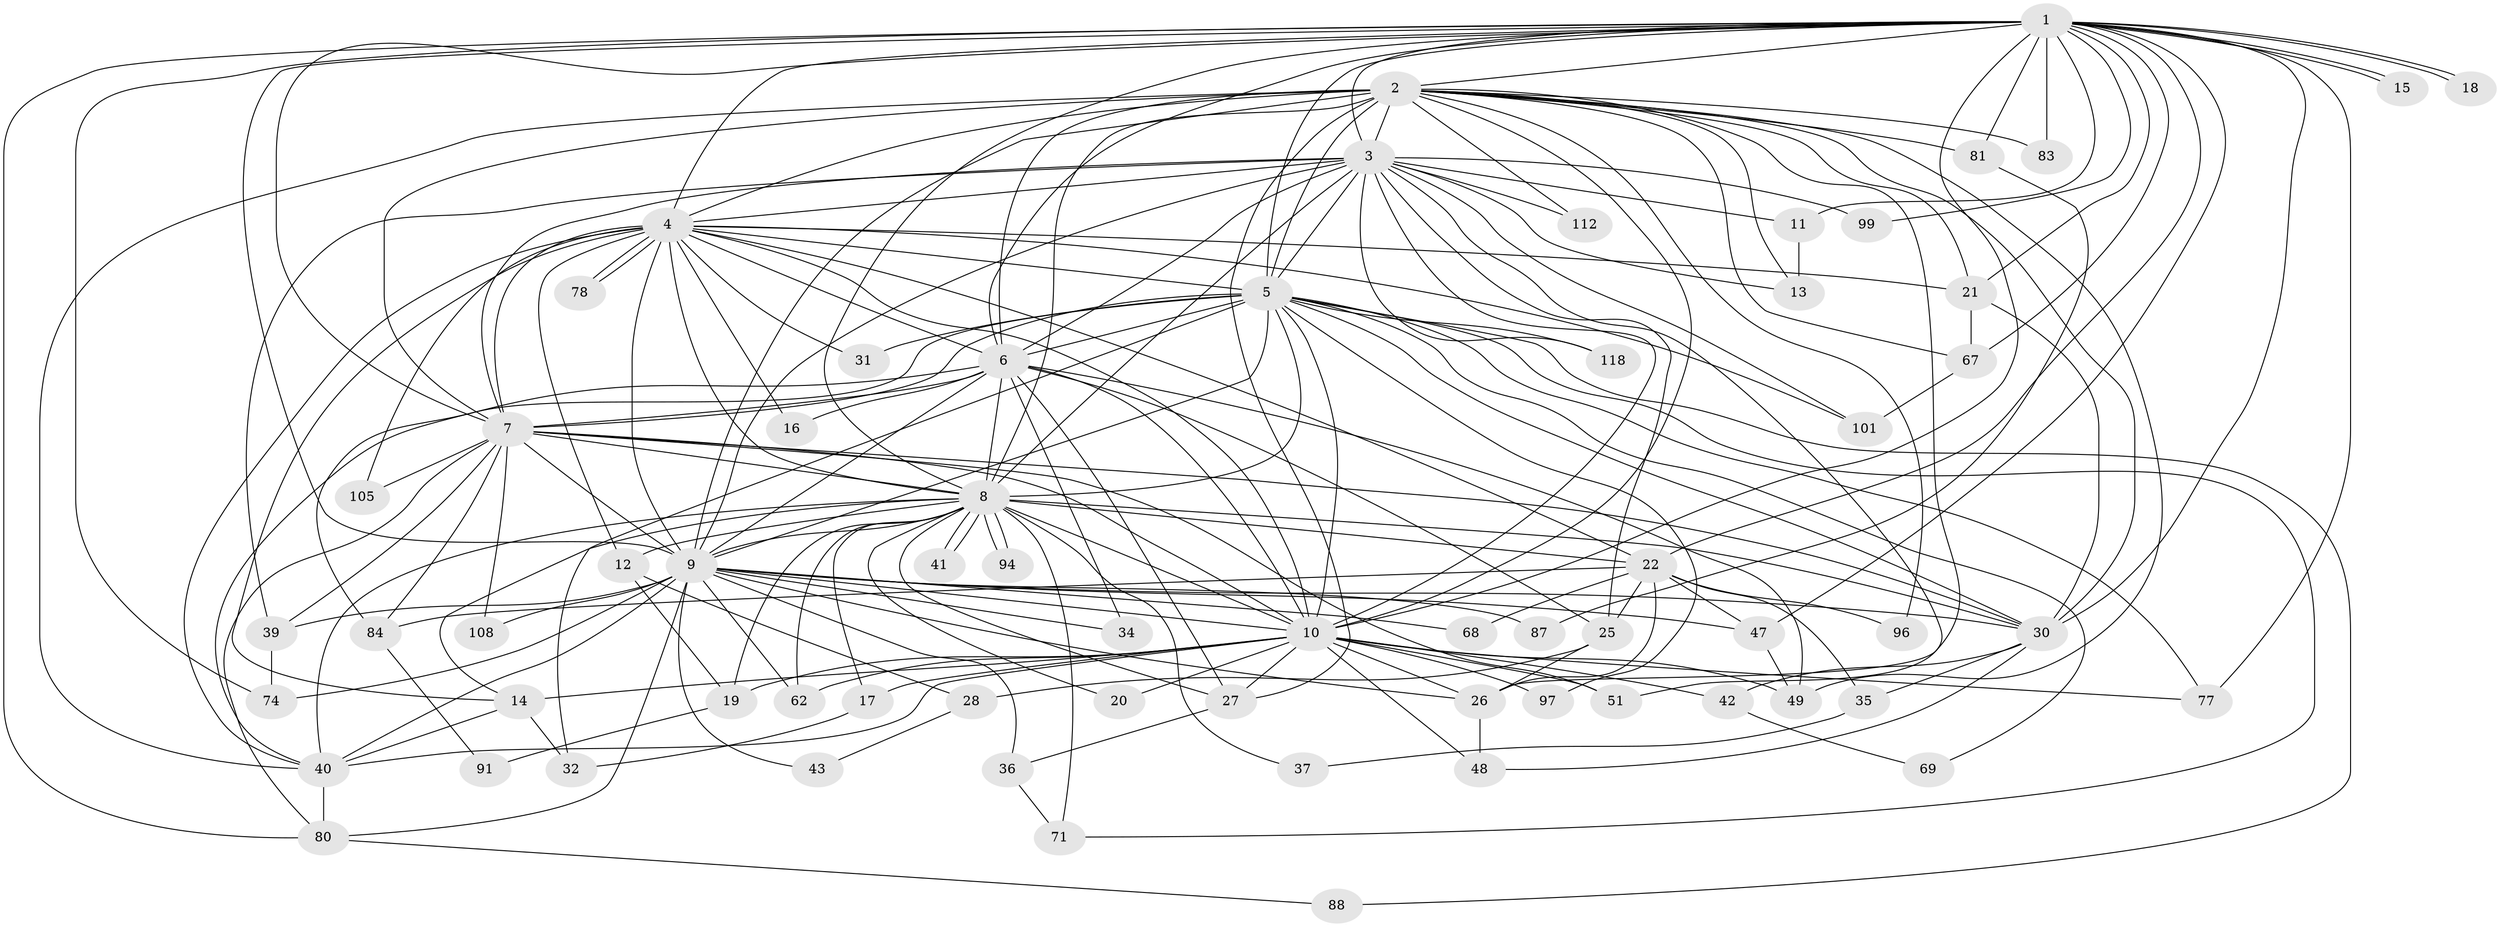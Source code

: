 // original degree distribution, {28: 0.007575757575757576, 21: 0.015151515151515152, 18: 0.007575757575757576, 22: 0.007575757575757576, 17: 0.007575757575757576, 16: 0.007575757575757576, 31: 0.007575757575757576, 25: 0.007575757575757576, 29: 0.007575757575757576, 4: 0.08333333333333333, 3: 0.21212121212121213, 5: 0.03787878787878788, 2: 0.5378787878787878, 6: 0.022727272727272728, 11: 0.007575757575757576, 9: 0.007575757575757576, 10: 0.007575757575757576, 7: 0.007575757575757576}
// Generated by graph-tools (version 1.1) at 2025/14/03/09/25 04:14:08]
// undirected, 66 vertices, 194 edges
graph export_dot {
graph [start="1"]
  node [color=gray90,style=filled];
  1 [super="+29"];
  2 [super="+46+114+50+102+54+58"];
  3;
  4 [super="+23"];
  5 [super="+59"];
  6 [super="+38"];
  7 [super="+53+24+55+100"];
  8 [super="+52"];
  9 [super="+82"];
  10 [super="+107+86+117"];
  11 [super="+129"];
  12;
  13;
  14 [super="+116"];
  15;
  16;
  17 [super="+57+125"];
  18;
  19 [super="+73+44"];
  20;
  21;
  22 [super="+121+122+98"];
  25 [super="+33"];
  26 [super="+95"];
  27 [super="+131"];
  28;
  30 [super="+90+113+128+63"];
  31 [super="+45"];
  32;
  34;
  35;
  36 [super="+85"];
  37;
  39 [super="+126"];
  40 [super="+56+61+60"];
  41;
  42;
  43;
  47;
  48 [super="+124"];
  49 [super="+66"];
  51 [super="+76"];
  62;
  67 [super="+72"];
  68;
  69;
  71;
  74 [super="+79"];
  77 [super="+104"];
  78;
  80 [super="+111"];
  81;
  83;
  84 [super="+127"];
  87;
  88;
  91;
  94;
  96;
  97;
  99;
  101;
  105;
  108;
  112;
  118;
  1 -- 2;
  1 -- 3;
  1 -- 4 [weight=2];
  1 -- 5;
  1 -- 6;
  1 -- 7 [weight=2];
  1 -- 8;
  1 -- 9;
  1 -- 10;
  1 -- 11 [weight=2];
  1 -- 15;
  1 -- 15;
  1 -- 18;
  1 -- 18;
  1 -- 21 [weight=2];
  1 -- 22;
  1 -- 47;
  1 -- 74;
  1 -- 77;
  1 -- 81;
  1 -- 83;
  1 -- 99;
  1 -- 80;
  1 -- 30;
  1 -- 67;
  2 -- 3;
  2 -- 4;
  2 -- 5 [weight=2];
  2 -- 6 [weight=4];
  2 -- 7 [weight=2];
  2 -- 8 [weight=2];
  2 -- 9 [weight=4];
  2 -- 10 [weight=4];
  2 -- 27;
  2 -- 96;
  2 -- 67 [weight=2];
  2 -- 83;
  2 -- 21;
  2 -- 13;
  2 -- 30;
  2 -- 26;
  2 -- 112;
  2 -- 49;
  2 -- 81;
  2 -- 40;
  3 -- 4;
  3 -- 5;
  3 -- 6;
  3 -- 7;
  3 -- 8;
  3 -- 9;
  3 -- 10;
  3 -- 11;
  3 -- 13;
  3 -- 25;
  3 -- 39;
  3 -- 99;
  3 -- 101;
  3 -- 112;
  3 -- 118;
  3 -- 51;
  4 -- 5;
  4 -- 6;
  4 -- 7;
  4 -- 8 [weight=2];
  4 -- 9;
  4 -- 10;
  4 -- 12;
  4 -- 14;
  4 -- 16;
  4 -- 21;
  4 -- 31;
  4 -- 78;
  4 -- 78;
  4 -- 101;
  4 -- 105;
  4 -- 40;
  4 -- 22;
  5 -- 6;
  5 -- 7 [weight=2];
  5 -- 8;
  5 -- 9;
  5 -- 10;
  5 -- 31 [weight=2];
  5 -- 32;
  5 -- 69;
  5 -- 77;
  5 -- 84;
  5 -- 88;
  5 -- 97;
  5 -- 118;
  5 -- 71;
  5 -- 30;
  6 -- 7;
  6 -- 8;
  6 -- 9;
  6 -- 10;
  6 -- 16;
  6 -- 27;
  6 -- 34;
  6 -- 49;
  6 -- 40;
  6 -- 25;
  7 -- 8 [weight=2];
  7 -- 9 [weight=2];
  7 -- 10 [weight=4];
  7 -- 80;
  7 -- 105;
  7 -- 108;
  7 -- 51;
  7 -- 30;
  7 -- 84;
  7 -- 39;
  8 -- 9;
  8 -- 10;
  8 -- 12;
  8 -- 14;
  8 -- 17 [weight=2];
  8 -- 20;
  8 -- 22 [weight=2];
  8 -- 30;
  8 -- 37;
  8 -- 40;
  8 -- 41;
  8 -- 41;
  8 -- 62;
  8 -- 71;
  8 -- 94;
  8 -- 94;
  8 -- 19 [weight=2];
  8 -- 27;
  9 -- 10;
  9 -- 34;
  9 -- 36;
  9 -- 39;
  9 -- 43;
  9 -- 47;
  9 -- 62;
  9 -- 68;
  9 -- 74;
  9 -- 108;
  9 -- 30;
  9 -- 40;
  9 -- 80;
  9 -- 26;
  9 -- 87;
  10 -- 17;
  10 -- 19;
  10 -- 20;
  10 -- 26;
  10 -- 42;
  10 -- 48;
  10 -- 49;
  10 -- 51;
  10 -- 97;
  10 -- 14;
  10 -- 77;
  10 -- 27;
  10 -- 62;
  10 -- 40;
  11 -- 13;
  12 -- 19;
  12 -- 28;
  14 -- 32;
  14 -- 40;
  17 -- 32;
  19 -- 91;
  21 -- 30;
  21 -- 67;
  22 -- 25;
  22 -- 26;
  22 -- 35;
  22 -- 68;
  22 -- 84;
  22 -- 96;
  22 -- 47;
  25 -- 28;
  25 -- 26;
  26 -- 48;
  27 -- 36;
  28 -- 43;
  30 -- 35;
  30 -- 42;
  30 -- 48;
  35 -- 37;
  36 -- 71;
  39 -- 74;
  40 -- 80;
  42 -- 69;
  47 -- 49;
  67 -- 101;
  80 -- 88;
  81 -- 87;
  84 -- 91;
}
